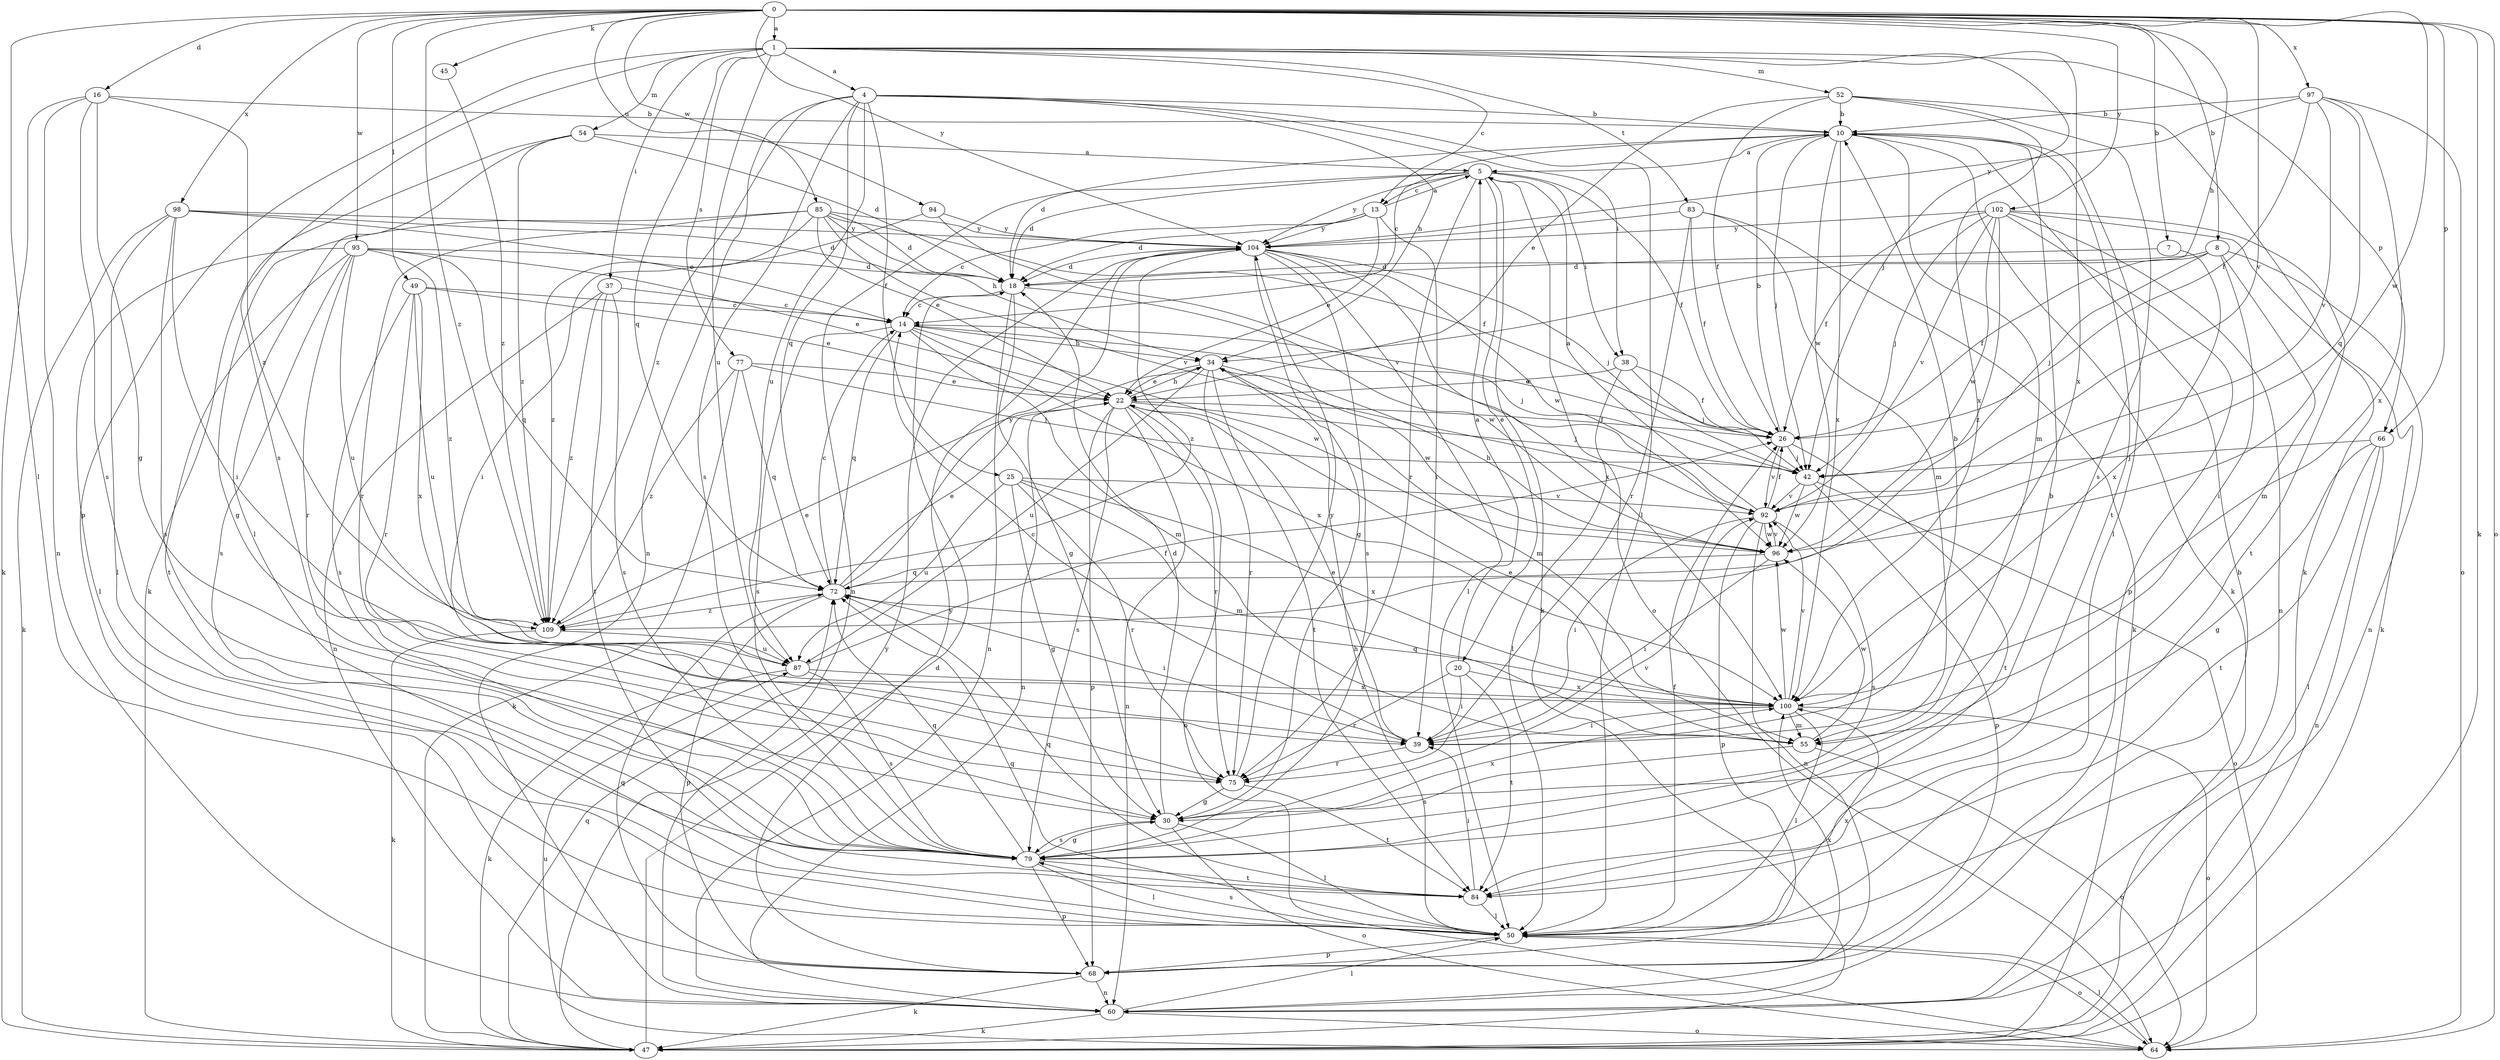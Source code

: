 strict digraph  {
0;
1;
4;
5;
7;
8;
10;
13;
14;
16;
18;
20;
22;
25;
26;
30;
34;
37;
38;
39;
42;
45;
47;
49;
50;
52;
54;
55;
60;
64;
66;
68;
72;
75;
77;
79;
83;
84;
85;
87;
92;
93;
94;
96;
97;
98;
100;
102;
104;
109;
0 -> 1  [label=a];
0 -> 7  [label=b];
0 -> 8  [label=b];
0 -> 16  [label=d];
0 -> 34  [label=h];
0 -> 45  [label=k];
0 -> 47  [label=k];
0 -> 49  [label=l];
0 -> 50  [label=l];
0 -> 64  [label=o];
0 -> 66  [label=p];
0 -> 85  [label=u];
0 -> 92  [label=v];
0 -> 93  [label=w];
0 -> 94  [label=w];
0 -> 96  [label=w];
0 -> 97  [label=x];
0 -> 98  [label=x];
0 -> 102  [label=y];
0 -> 104  [label=y];
0 -> 109  [label=z];
1 -> 4  [label=a];
1 -> 13  [label=c];
1 -> 37  [label=i];
1 -> 42  [label=j];
1 -> 52  [label=m];
1 -> 54  [label=m];
1 -> 66  [label=p];
1 -> 68  [label=p];
1 -> 72  [label=q];
1 -> 77  [label=s];
1 -> 79  [label=s];
1 -> 83  [label=t];
1 -> 87  [label=u];
1 -> 100  [label=x];
4 -> 10  [label=b];
4 -> 25  [label=f];
4 -> 34  [label=h];
4 -> 38  [label=i];
4 -> 50  [label=l];
4 -> 60  [label=n];
4 -> 72  [label=q];
4 -> 79  [label=s];
4 -> 87  [label=u];
4 -> 109  [label=z];
5 -> 13  [label=c];
5 -> 18  [label=d];
5 -> 20  [label=e];
5 -> 26  [label=f];
5 -> 38  [label=i];
5 -> 47  [label=k];
5 -> 60  [label=n];
5 -> 64  [label=o];
5 -> 75  [label=r];
5 -> 104  [label=y];
7 -> 18  [label=d];
7 -> 100  [label=x];
8 -> 18  [label=d];
8 -> 26  [label=f];
8 -> 39  [label=i];
8 -> 42  [label=j];
8 -> 55  [label=m];
8 -> 60  [label=n];
10 -> 5  [label=a];
10 -> 14  [label=c];
10 -> 18  [label=d];
10 -> 42  [label=j];
10 -> 47  [label=k];
10 -> 50  [label=l];
10 -> 55  [label=m];
10 -> 84  [label=t];
10 -> 96  [label=w];
10 -> 100  [label=x];
13 -> 5  [label=a];
13 -> 14  [label=c];
13 -> 18  [label=d];
13 -> 22  [label=e];
13 -> 39  [label=i];
13 -> 104  [label=y];
14 -> 34  [label=h];
14 -> 42  [label=j];
14 -> 55  [label=m];
14 -> 72  [label=q];
14 -> 79  [label=s];
14 -> 96  [label=w];
14 -> 100  [label=x];
16 -> 10  [label=b];
16 -> 30  [label=g];
16 -> 47  [label=k];
16 -> 60  [label=n];
16 -> 79  [label=s];
16 -> 109  [label=z];
18 -> 14  [label=c];
18 -> 30  [label=g];
18 -> 60  [label=n];
18 -> 96  [label=w];
20 -> 5  [label=a];
20 -> 39  [label=i];
20 -> 75  [label=r];
20 -> 84  [label=t];
20 -> 100  [label=x];
22 -> 26  [label=f];
22 -> 34  [label=h];
22 -> 42  [label=j];
22 -> 60  [label=n];
22 -> 64  [label=o];
22 -> 68  [label=p];
22 -> 75  [label=r];
22 -> 79  [label=s];
25 -> 30  [label=g];
25 -> 55  [label=m];
25 -> 75  [label=r];
25 -> 87  [label=u];
25 -> 92  [label=v];
25 -> 100  [label=x];
26 -> 10  [label=b];
26 -> 14  [label=c];
26 -> 42  [label=j];
26 -> 84  [label=t];
26 -> 92  [label=v];
30 -> 18  [label=d];
30 -> 50  [label=l];
30 -> 64  [label=o];
30 -> 79  [label=s];
30 -> 92  [label=v];
30 -> 100  [label=x];
34 -> 22  [label=e];
34 -> 55  [label=m];
34 -> 60  [label=n];
34 -> 75  [label=r];
34 -> 84  [label=t];
34 -> 87  [label=u];
34 -> 96  [label=w];
37 -> 14  [label=c];
37 -> 60  [label=n];
37 -> 79  [label=s];
37 -> 84  [label=t];
37 -> 109  [label=z];
38 -> 22  [label=e];
38 -> 26  [label=f];
38 -> 42  [label=j];
38 -> 50  [label=l];
39 -> 10  [label=b];
39 -> 14  [label=c];
39 -> 22  [label=e];
39 -> 75  [label=r];
42 -> 64  [label=o];
42 -> 68  [label=p];
42 -> 92  [label=v];
42 -> 96  [label=w];
45 -> 109  [label=z];
47 -> 18  [label=d];
47 -> 72  [label=q];
47 -> 104  [label=y];
49 -> 14  [label=c];
49 -> 22  [label=e];
49 -> 75  [label=r];
49 -> 79  [label=s];
49 -> 87  [label=u];
49 -> 100  [label=x];
50 -> 26  [label=f];
50 -> 34  [label=h];
50 -> 64  [label=o];
50 -> 68  [label=p];
50 -> 72  [label=q];
50 -> 79  [label=s];
50 -> 100  [label=x];
52 -> 10  [label=b];
52 -> 22  [label=e];
52 -> 26  [label=f];
52 -> 47  [label=k];
52 -> 79  [label=s];
52 -> 100  [label=x];
54 -> 5  [label=a];
54 -> 18  [label=d];
54 -> 47  [label=k];
54 -> 50  [label=l];
54 -> 109  [label=z];
55 -> 22  [label=e];
55 -> 64  [label=o];
55 -> 79  [label=s];
55 -> 96  [label=w];
60 -> 10  [label=b];
60 -> 47  [label=k];
60 -> 50  [label=l];
60 -> 64  [label=o];
64 -> 50  [label=l];
64 -> 87  [label=u];
66 -> 30  [label=g];
66 -> 42  [label=j];
66 -> 50  [label=l];
66 -> 60  [label=n];
66 -> 84  [label=t];
68 -> 47  [label=k];
68 -> 60  [label=n];
68 -> 72  [label=q];
68 -> 100  [label=x];
68 -> 104  [label=y];
72 -> 14  [label=c];
72 -> 22  [label=e];
72 -> 39  [label=i];
72 -> 68  [label=p];
72 -> 104  [label=y];
72 -> 109  [label=z];
75 -> 30  [label=g];
75 -> 84  [label=t];
75 -> 104  [label=y];
77 -> 22  [label=e];
77 -> 42  [label=j];
77 -> 47  [label=k];
77 -> 72  [label=q];
77 -> 109  [label=z];
79 -> 10  [label=b];
79 -> 30  [label=g];
79 -> 50  [label=l];
79 -> 68  [label=p];
79 -> 72  [label=q];
79 -> 84  [label=t];
83 -> 26  [label=f];
83 -> 47  [label=k];
83 -> 55  [label=m];
83 -> 75  [label=r];
83 -> 104  [label=y];
84 -> 39  [label=i];
84 -> 50  [label=l];
84 -> 72  [label=q];
85 -> 18  [label=d];
85 -> 22  [label=e];
85 -> 26  [label=f];
85 -> 30  [label=g];
85 -> 34  [label=h];
85 -> 75  [label=r];
85 -> 92  [label=v];
85 -> 104  [label=y];
85 -> 109  [label=z];
87 -> 26  [label=f];
87 -> 47  [label=k];
87 -> 79  [label=s];
87 -> 100  [label=x];
92 -> 5  [label=a];
92 -> 26  [label=f];
92 -> 39  [label=i];
92 -> 60  [label=n];
92 -> 68  [label=p];
92 -> 79  [label=s];
92 -> 96  [label=w];
93 -> 18  [label=d];
93 -> 22  [label=e];
93 -> 50  [label=l];
93 -> 72  [label=q];
93 -> 75  [label=r];
93 -> 79  [label=s];
93 -> 84  [label=t];
93 -> 87  [label=u];
93 -> 109  [label=z];
94 -> 39  [label=i];
94 -> 92  [label=v];
94 -> 104  [label=y];
96 -> 34  [label=h];
96 -> 39  [label=i];
96 -> 72  [label=q];
96 -> 92  [label=v];
97 -> 10  [label=b];
97 -> 26  [label=f];
97 -> 64  [label=o];
97 -> 72  [label=q];
97 -> 92  [label=v];
97 -> 100  [label=x];
97 -> 104  [label=y];
98 -> 14  [label=c];
98 -> 18  [label=d];
98 -> 39  [label=i];
98 -> 47  [label=k];
98 -> 50  [label=l];
98 -> 79  [label=s];
98 -> 104  [label=y];
100 -> 39  [label=i];
100 -> 50  [label=l];
100 -> 55  [label=m];
100 -> 64  [label=o];
100 -> 72  [label=q];
100 -> 92  [label=v];
100 -> 96  [label=w];
102 -> 26  [label=f];
102 -> 42  [label=j];
102 -> 47  [label=k];
102 -> 60  [label=n];
102 -> 68  [label=p];
102 -> 84  [label=t];
102 -> 92  [label=v];
102 -> 96  [label=w];
102 -> 104  [label=y];
102 -> 109  [label=z];
104 -> 18  [label=d];
104 -> 30  [label=g];
104 -> 42  [label=j];
104 -> 50  [label=l];
104 -> 79  [label=s];
104 -> 96  [label=w];
104 -> 100  [label=x];
104 -> 109  [label=z];
109 -> 22  [label=e];
109 -> 47  [label=k];
109 -> 87  [label=u];
}
